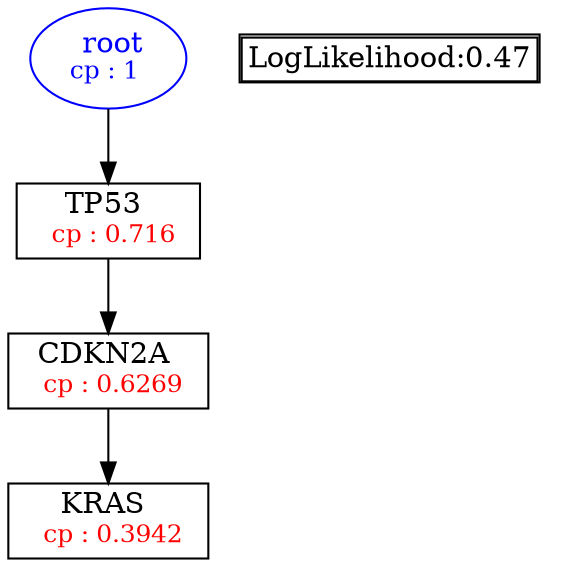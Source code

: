 digraph tree {
    "root" [label=<<font color='Blue'> root</font><br/><font color='Blue' POINT-SIZE='12'>cp : 1 </font>>, shape=oval, color=Blue];
    "S2" [label =<TP53 <br/> <font color='Red' POINT-SIZE='12'> cp : 0.716 </font>>, shape=box];
    "S3" [label =<CDKN2A <br/> <font color='Red' POINT-SIZE='12'> cp : 0.6269 </font>>, shape=box];
    "S1" [label =<KRAS <br/> <font color='Red' POINT-SIZE='12'> cp : 0.3942 </font>>, shape=box];
    "root" -> "S2";
    "S2" -> "S3";
    "S3" -> "S1";

    node[shape=plaintext]
    fontsize="10"
    struct1 [label=
    <<TABLE BORDER="1" CELLBORDER="1" CELLSPACING="0" >
    <TR><TD ALIGN="LEFT">LogLikelihood:0.47</TD></TR>
    </TABLE>>];

}
